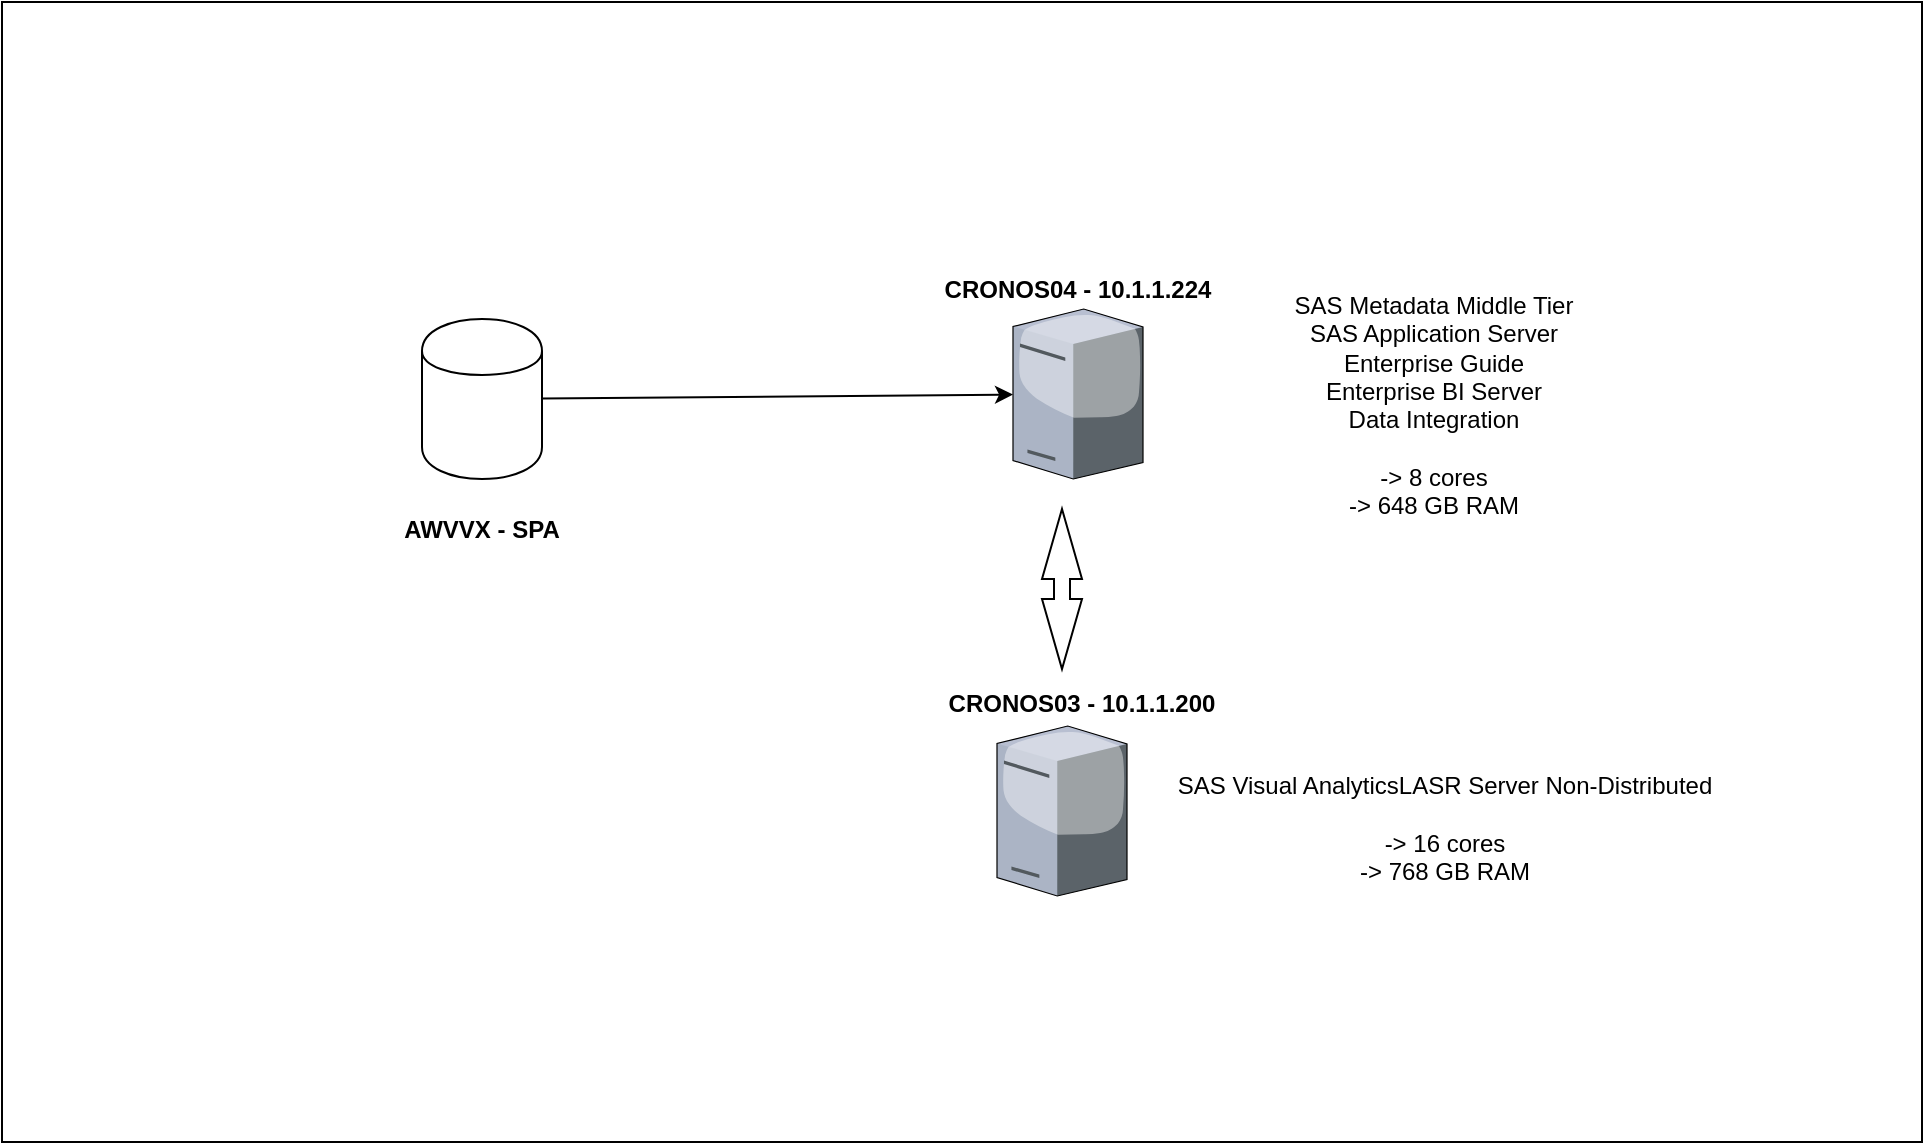 <mxfile version="12.3.3" type="github" pages="1">
  <diagram id="seWyTeBt8ZovA1XMAHK-" name="Page-1">
    <mxGraphModel dx="1422" dy="762" grid="1" gridSize="10" guides="1" tooltips="1" connect="1" arrows="1" fold="1" page="1" pageScale="1" pageWidth="827" pageHeight="1169" math="0" shadow="0">
      <root>
        <mxCell id="0"/>
        <mxCell id="1" parent="0"/>
        <mxCell id="SAkJzKNVtvetInV7V3f4-1" value="" style="rounded=0;whiteSpace=wrap;html=1;" parent="1" vertex="1">
          <mxGeometry x="280" y="60" width="960" height="570" as="geometry"/>
        </mxCell>
        <mxCell id="SAkJzKNVtvetInV7V3f4-5" value="&lt;b&gt;&lt;font&gt;CRONOS04 - 10.1.1.224&lt;/font&gt;&lt;/b&gt;" style="text;html=1;strokeColor=none;fillColor=none;align=center;verticalAlign=middle;whiteSpace=wrap;rounded=0;" parent="1" vertex="1">
          <mxGeometry x="743" y="193.5" width="150" height="20" as="geometry"/>
        </mxCell>
        <mxCell id="SAkJzKNVtvetInV7V3f4-6" value="&lt;b&gt;&lt;font&gt;CRONOS03 - 10.1.1.200&lt;/font&gt;&lt;/b&gt;&lt;br&gt;" style="text;html=1;strokeColor=none;fillColor=none;align=center;verticalAlign=middle;whiteSpace=wrap;rounded=0;" parent="1" vertex="1">
          <mxGeometry x="740" y="400.5" width="160" height="20" as="geometry"/>
        </mxCell>
        <mxCell id="SAkJzKNVtvetInV7V3f4-7" value="&lt;span&gt;SAS Visual &lt;/span&gt;&lt;span&gt;Analytics&lt;/span&gt;&lt;span&gt;LASR Server Non-&lt;/span&gt;&lt;span&gt;Distributed&lt;/span&gt;&lt;br&gt;&lt;br&gt;-&amp;gt; 16 cores&lt;br&gt;-&amp;gt; 768 GB RAM&lt;br&gt;" style="text;html=1;strokeColor=none;fillColor=none;align=center;verticalAlign=middle;whiteSpace=wrap;rounded=0;" parent="1" vertex="1">
          <mxGeometry x="860" y="461.5" width="283" height="22" as="geometry"/>
        </mxCell>
        <mxCell id="SAkJzKNVtvetInV7V3f4-8" value="SAS Metadata Middle Tier&lt;br&gt;SAS Application Server&lt;br&gt;Enterprise Guide&lt;br&gt;Enterprise BI Server&lt;br&gt;Data Integration&lt;br&gt;&lt;br&gt;-&amp;gt; 8 cores&lt;br&gt;-&amp;gt; 648 GB RAM&lt;br&gt;&lt;br&gt;" style="text;html=1;strokeColor=none;fillColor=none;align=center;verticalAlign=middle;whiteSpace=wrap;rounded=0;" parent="1" vertex="1">
          <mxGeometry x="850.5" y="203.5" width="290" height="130" as="geometry"/>
        </mxCell>
        <mxCell id="11FCSzFybUVA88wSjv2M-1" value="" style="html=1;shadow=0;dashed=0;align=center;verticalAlign=middle;shape=mxgraph.arrows2.twoWayArrow;dy=0.6;dx=35;direction=south;" parent="1" vertex="1">
          <mxGeometry x="800" y="313.5" width="20" height="80" as="geometry"/>
        </mxCell>
        <mxCell id="11FCSzFybUVA88wSjv2M-16" value="" style="verticalLabelPosition=bottom;aspect=fixed;html=1;verticalAlign=top;strokeColor=none;align=center;outlineConnect=0;shape=mxgraph.citrix.license_server;" parent="1" vertex="1">
          <mxGeometry x="777.5" y="422" width="65" height="85" as="geometry"/>
        </mxCell>
        <mxCell id="11FCSzFybUVA88wSjv2M-17" value="" style="verticalLabelPosition=bottom;aspect=fixed;html=1;verticalAlign=top;strokeColor=none;align=center;outlineConnect=0;shape=mxgraph.citrix.license_server;" parent="1" vertex="1">
          <mxGeometry x="785.5" y="213.5" width="65" height="85" as="geometry"/>
        </mxCell>
        <mxCell id="mvlGU6NvV_Yx96zp8LUd-1" value="" style="shape=cylinder;whiteSpace=wrap;html=1;boundedLbl=1;backgroundOutline=1;" vertex="1" parent="1">
          <mxGeometry x="490" y="218.5" width="60" height="80" as="geometry"/>
        </mxCell>
        <mxCell id="mvlGU6NvV_Yx96zp8LUd-2" value="&lt;b&gt;&lt;font&gt;AWVVX - SPA&lt;/font&gt;&lt;/b&gt;" style="text;html=1;strokeColor=none;fillColor=none;align=center;verticalAlign=middle;whiteSpace=wrap;rounded=0;" vertex="1" parent="1">
          <mxGeometry x="445" y="313.5" width="150" height="20" as="geometry"/>
        </mxCell>
        <mxCell id="mvlGU6NvV_Yx96zp8LUd-4" value="" style="endArrow=classic;html=1;" edge="1" parent="1" source="mvlGU6NvV_Yx96zp8LUd-1" target="11FCSzFybUVA88wSjv2M-17">
          <mxGeometry width="50" height="50" relative="1" as="geometry">
            <mxPoint x="630" y="298.5" as="sourcePoint"/>
            <mxPoint x="680" y="248.5" as="targetPoint"/>
          </mxGeometry>
        </mxCell>
      </root>
    </mxGraphModel>
  </diagram>
</mxfile>
